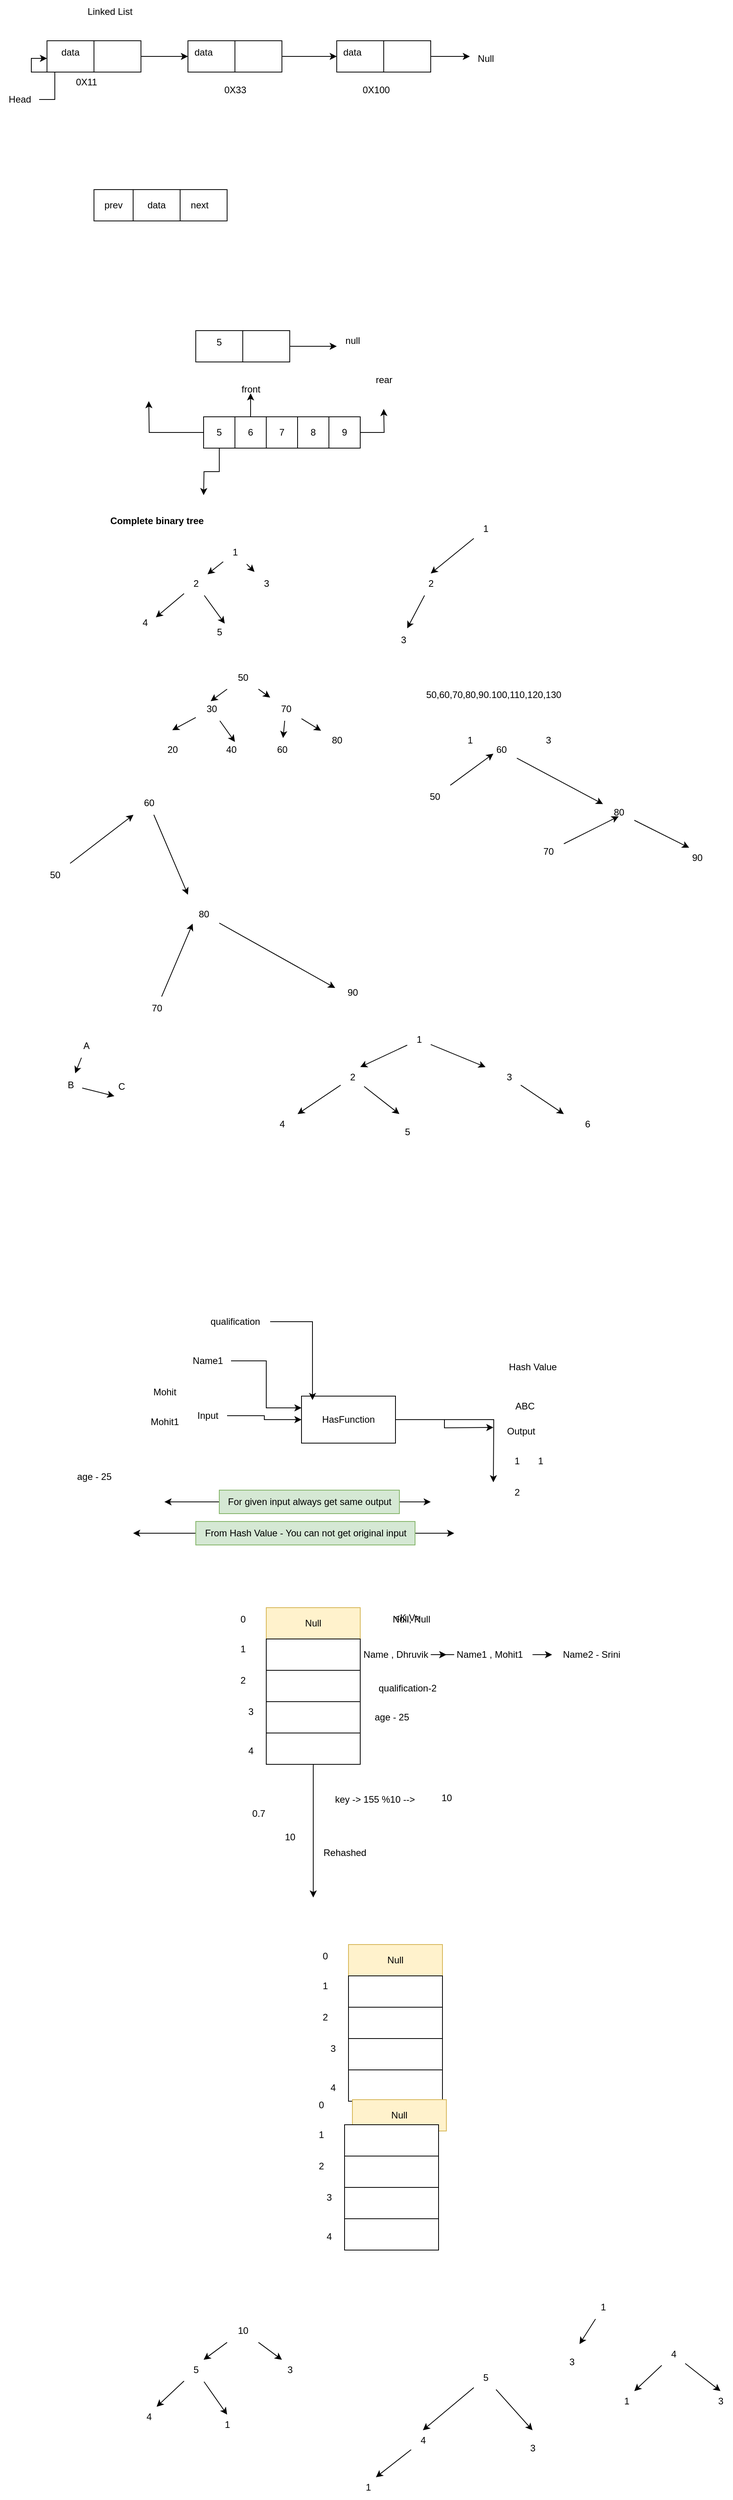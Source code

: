 <mxfile version="27.1.6" pages="2">
  <diagram name="Algo" id="V0WDtm5OCkZCwaTn6wmb">
    <mxGraphModel dx="1106" dy="605" grid="1" gridSize="10" guides="1" tooltips="1" connect="1" arrows="1" fold="1" page="1" pageScale="1" pageWidth="850" pageHeight="1100" math="0" shadow="0">
      <root>
        <mxCell id="0" />
        <mxCell id="1" parent="0" />
        <mxCell id="SwKolqAlQwYtQp0SGR7i-1" value="Linked List" style="text;html=1;align=center;verticalAlign=middle;resizable=0;points=[];autosize=1;strokeColor=none;fillColor=none;" parent="1" vertex="1">
          <mxGeometry x="120" y="28" width="80" height="30" as="geometry" />
        </mxCell>
        <mxCell id="SwKolqAlQwYtQp0SGR7i-5" style="edgeStyle=orthogonalEdgeStyle;rounded=0;orthogonalLoop=1;jettySize=auto;html=1;" parent="1" source="SwKolqAlQwYtQp0SGR7i-2" edge="1">
          <mxGeometry relative="1" as="geometry">
            <mxPoint x="260" y="100" as="targetPoint" />
          </mxGeometry>
        </mxCell>
        <mxCell id="SwKolqAlQwYtQp0SGR7i-2" value="" style="whiteSpace=wrap;html=1;" parent="1" vertex="1">
          <mxGeometry x="80" y="80" width="120" height="40" as="geometry" />
        </mxCell>
        <mxCell id="SwKolqAlQwYtQp0SGR7i-3" value="" style="whiteSpace=wrap;html=1;" parent="1" vertex="1">
          <mxGeometry x="80" y="80" width="60" height="40" as="geometry" />
        </mxCell>
        <mxCell id="SwKolqAlQwYtQp0SGR7i-4" value="data" style="text;html=1;align=center;verticalAlign=middle;whiteSpace=wrap;rounded=0;" parent="1" vertex="1">
          <mxGeometry x="80" y="80" width="60" height="30" as="geometry" />
        </mxCell>
        <mxCell id="SwKolqAlQwYtQp0SGR7i-12" style="edgeStyle=orthogonalEdgeStyle;rounded=0;orthogonalLoop=1;jettySize=auto;html=1;" parent="1" source="SwKolqAlQwYtQp0SGR7i-6" edge="1">
          <mxGeometry relative="1" as="geometry">
            <mxPoint x="450" y="100" as="targetPoint" />
          </mxGeometry>
        </mxCell>
        <mxCell id="SwKolqAlQwYtQp0SGR7i-6" value="" style="whiteSpace=wrap;html=1;" parent="1" vertex="1">
          <mxGeometry x="260" y="80" width="120" height="40" as="geometry" />
        </mxCell>
        <mxCell id="SwKolqAlQwYtQp0SGR7i-7" value="" style="whiteSpace=wrap;html=1;" parent="1" vertex="1">
          <mxGeometry x="260" y="80" width="60" height="40" as="geometry" />
        </mxCell>
        <mxCell id="SwKolqAlQwYtQp0SGR7i-8" value="data" style="text;html=1;align=center;verticalAlign=middle;whiteSpace=wrap;rounded=0;" parent="1" vertex="1">
          <mxGeometry x="250" y="80" width="60" height="30" as="geometry" />
        </mxCell>
        <mxCell id="SwKolqAlQwYtQp0SGR7i-16" style="edgeStyle=orthogonalEdgeStyle;rounded=0;orthogonalLoop=1;jettySize=auto;html=1;" parent="1" source="SwKolqAlQwYtQp0SGR7i-9" edge="1">
          <mxGeometry relative="1" as="geometry">
            <mxPoint x="620" y="100" as="targetPoint" />
          </mxGeometry>
        </mxCell>
        <mxCell id="SwKolqAlQwYtQp0SGR7i-9" value="" style="whiteSpace=wrap;html=1;" parent="1" vertex="1">
          <mxGeometry x="450" y="80" width="120" height="40" as="geometry" />
        </mxCell>
        <mxCell id="SwKolqAlQwYtQp0SGR7i-10" value="" style="whiteSpace=wrap;html=1;" parent="1" vertex="1">
          <mxGeometry x="450" y="80" width="60" height="40" as="geometry" />
        </mxCell>
        <mxCell id="SwKolqAlQwYtQp0SGR7i-11" value="data" style="text;html=1;align=center;verticalAlign=middle;whiteSpace=wrap;rounded=0;" parent="1" vertex="1">
          <mxGeometry x="440" y="80" width="60" height="30" as="geometry" />
        </mxCell>
        <mxCell id="SwKolqAlQwYtQp0SGR7i-13" value="0X11" style="text;html=1;align=center;verticalAlign=middle;resizable=0;points=[];autosize=1;strokeColor=none;fillColor=none;" parent="1" vertex="1">
          <mxGeometry x="105" y="118" width="50" height="30" as="geometry" />
        </mxCell>
        <mxCell id="SwKolqAlQwYtQp0SGR7i-14" value="0X33" style="text;html=1;align=center;verticalAlign=middle;resizable=0;points=[];autosize=1;strokeColor=none;fillColor=none;" parent="1" vertex="1">
          <mxGeometry x="295" y="128" width="50" height="30" as="geometry" />
        </mxCell>
        <mxCell id="SwKolqAlQwYtQp0SGR7i-15" value="0X100" style="text;html=1;align=center;verticalAlign=middle;resizable=0;points=[];autosize=1;strokeColor=none;fillColor=none;" parent="1" vertex="1">
          <mxGeometry x="470" y="128" width="60" height="30" as="geometry" />
        </mxCell>
        <mxCell id="SwKolqAlQwYtQp0SGR7i-17" value="Null" style="text;html=1;align=center;verticalAlign=middle;resizable=0;points=[];autosize=1;strokeColor=none;fillColor=none;" parent="1" vertex="1">
          <mxGeometry x="620" y="88" width="40" height="30" as="geometry" />
        </mxCell>
        <mxCell id="SwKolqAlQwYtQp0SGR7i-19" style="edgeStyle=orthogonalEdgeStyle;rounded=0;orthogonalLoop=1;jettySize=auto;html=1;entryX=0;entryY=0.75;entryDx=0;entryDy=0;" parent="1" source="SwKolqAlQwYtQp0SGR7i-18" target="SwKolqAlQwYtQp0SGR7i-4" edge="1">
          <mxGeometry relative="1" as="geometry" />
        </mxCell>
        <mxCell id="SwKolqAlQwYtQp0SGR7i-18" value="Head" style="text;html=1;align=center;verticalAlign=middle;resizable=0;points=[];autosize=1;strokeColor=none;fillColor=none;" parent="1" vertex="1">
          <mxGeometry x="20" y="140" width="50" height="30" as="geometry" />
        </mxCell>
        <mxCell id="SwKolqAlQwYtQp0SGR7i-20" value="&amp;nbsp; &amp;nbsp; &amp;nbsp; &amp;nbsp; &amp;nbsp; &amp;nbsp; &amp;nbsp; &amp;nbsp;next" style="whiteSpace=wrap;html=1;" parent="1" vertex="1">
          <mxGeometry x="190" y="270" width="120" height="40" as="geometry" />
        </mxCell>
        <mxCell id="SwKolqAlQwYtQp0SGR7i-21" value="" style="whiteSpace=wrap;html=1;" parent="1" vertex="1">
          <mxGeometry x="190" y="270" width="60" height="40" as="geometry" />
        </mxCell>
        <mxCell id="SwKolqAlQwYtQp0SGR7i-22" value="data" style="text;html=1;align=center;verticalAlign=middle;whiteSpace=wrap;rounded=0;" parent="1" vertex="1">
          <mxGeometry x="200" y="275" width="40" height="30" as="geometry" />
        </mxCell>
        <mxCell id="SwKolqAlQwYtQp0SGR7i-23" value="prev" style="whiteSpace=wrap;html=1;" parent="1" vertex="1">
          <mxGeometry x="140" y="270" width="50" height="40" as="geometry" />
        </mxCell>
        <mxCell id="SwKolqAlQwYtQp0SGR7i-24" style="edgeStyle=orthogonalEdgeStyle;rounded=0;orthogonalLoop=1;jettySize=auto;html=1;" parent="1" source="SwKolqAlQwYtQp0SGR7i-25" edge="1">
          <mxGeometry relative="1" as="geometry">
            <mxPoint x="450" y="470" as="targetPoint" />
          </mxGeometry>
        </mxCell>
        <mxCell id="SwKolqAlQwYtQp0SGR7i-25" value="" style="whiteSpace=wrap;html=1;" parent="1" vertex="1">
          <mxGeometry x="270" y="450" width="120" height="40" as="geometry" />
        </mxCell>
        <mxCell id="SwKolqAlQwYtQp0SGR7i-26" value="" style="whiteSpace=wrap;html=1;" parent="1" vertex="1">
          <mxGeometry x="270" y="450" width="60" height="40" as="geometry" />
        </mxCell>
        <mxCell id="SwKolqAlQwYtQp0SGR7i-27" value="5" style="text;html=1;align=center;verticalAlign=middle;whiteSpace=wrap;rounded=0;" parent="1" vertex="1">
          <mxGeometry x="270" y="450" width="60" height="30" as="geometry" />
        </mxCell>
        <mxCell id="SwKolqAlQwYtQp0SGR7i-29" value="null" style="text;html=1;align=center;verticalAlign=middle;resizable=0;points=[];autosize=1;strokeColor=none;fillColor=none;" parent="1" vertex="1">
          <mxGeometry x="450" y="448" width="40" height="30" as="geometry" />
        </mxCell>
        <mxCell id="SwKolqAlQwYtQp0SGR7i-38" style="edgeStyle=orthogonalEdgeStyle;rounded=0;orthogonalLoop=1;jettySize=auto;html=1;" parent="1" source="SwKolqAlQwYtQp0SGR7i-30" edge="1">
          <mxGeometry relative="1" as="geometry">
            <mxPoint x="210" y="540" as="targetPoint" />
          </mxGeometry>
        </mxCell>
        <mxCell id="SwKolqAlQwYtQp0SGR7i-41" style="edgeStyle=orthogonalEdgeStyle;rounded=0;orthogonalLoop=1;jettySize=auto;html=1;" parent="1" source="SwKolqAlQwYtQp0SGR7i-30" edge="1">
          <mxGeometry relative="1" as="geometry">
            <mxPoint x="280" y="660" as="targetPoint" />
          </mxGeometry>
        </mxCell>
        <mxCell id="SwKolqAlQwYtQp0SGR7i-30" value="5" style="whiteSpace=wrap;html=1;" parent="1" vertex="1">
          <mxGeometry x="280" y="560" width="40" height="40" as="geometry" />
        </mxCell>
        <mxCell id="SwKolqAlQwYtQp0SGR7i-40" style="edgeStyle=orthogonalEdgeStyle;rounded=0;orthogonalLoop=1;jettySize=auto;html=1;" parent="1" source="SwKolqAlQwYtQp0SGR7i-31" edge="1">
          <mxGeometry relative="1" as="geometry">
            <mxPoint x="340" y="530" as="targetPoint" />
          </mxGeometry>
        </mxCell>
        <mxCell id="SwKolqAlQwYtQp0SGR7i-31" value="6" style="whiteSpace=wrap;html=1;" parent="1" vertex="1">
          <mxGeometry x="320" y="560" width="40" height="40" as="geometry" />
        </mxCell>
        <mxCell id="SwKolqAlQwYtQp0SGR7i-32" value="7" style="whiteSpace=wrap;html=1;" parent="1" vertex="1">
          <mxGeometry x="360" y="560" width="40" height="40" as="geometry" />
        </mxCell>
        <mxCell id="SwKolqAlQwYtQp0SGR7i-33" value="8" style="whiteSpace=wrap;html=1;" parent="1" vertex="1">
          <mxGeometry x="400" y="560" width="40" height="40" as="geometry" />
        </mxCell>
        <mxCell id="SwKolqAlQwYtQp0SGR7i-36" style="edgeStyle=orthogonalEdgeStyle;rounded=0;orthogonalLoop=1;jettySize=auto;html=1;" parent="1" source="SwKolqAlQwYtQp0SGR7i-34" edge="1">
          <mxGeometry relative="1" as="geometry">
            <mxPoint x="510" y="550" as="targetPoint" />
          </mxGeometry>
        </mxCell>
        <mxCell id="SwKolqAlQwYtQp0SGR7i-34" value="9" style="whiteSpace=wrap;html=1;" parent="1" vertex="1">
          <mxGeometry x="440" y="560" width="40" height="40" as="geometry" />
        </mxCell>
        <mxCell id="SwKolqAlQwYtQp0SGR7i-37" value="rear" style="text;html=1;align=center;verticalAlign=middle;resizable=0;points=[];autosize=1;strokeColor=none;fillColor=none;" parent="1" vertex="1">
          <mxGeometry x="490" y="498" width="40" height="30" as="geometry" />
        </mxCell>
        <mxCell id="SwKolqAlQwYtQp0SGR7i-39" value="front" style="text;html=1;align=center;verticalAlign=middle;resizable=0;points=[];autosize=1;strokeColor=none;fillColor=none;" parent="1" vertex="1">
          <mxGeometry x="315" y="510" width="50" height="30" as="geometry" />
        </mxCell>
        <mxCell id="CwgE0OJDXyVaKxsBkRuX-6" style="rounded=0;orthogonalLoop=1;jettySize=auto;html=1;" parent="1" source="CwgE0OJDXyVaKxsBkRuX-1" target="CwgE0OJDXyVaKxsBkRuX-2" edge="1">
          <mxGeometry relative="1" as="geometry" />
        </mxCell>
        <mxCell id="CwgE0OJDXyVaKxsBkRuX-7" style="rounded=0;orthogonalLoop=1;jettySize=auto;html=1;" parent="1" source="CwgE0OJDXyVaKxsBkRuX-1" target="CwgE0OJDXyVaKxsBkRuX-3" edge="1">
          <mxGeometry relative="1" as="geometry" />
        </mxCell>
        <mxCell id="CwgE0OJDXyVaKxsBkRuX-1" value="1" style="text;html=1;align=center;verticalAlign=middle;resizable=0;points=[];autosize=1;strokeColor=none;fillColor=none;" parent="1" vertex="1">
          <mxGeometry x="305" y="718" width="30" height="30" as="geometry" />
        </mxCell>
        <mxCell id="CwgE0OJDXyVaKxsBkRuX-2" value="2" style="text;html=1;align=center;verticalAlign=middle;resizable=0;points=[];autosize=1;strokeColor=none;fillColor=none;" parent="1" vertex="1">
          <mxGeometry x="255" y="758" width="30" height="30" as="geometry" />
        </mxCell>
        <mxCell id="CwgE0OJDXyVaKxsBkRuX-3" value="3" style="text;html=1;align=center;verticalAlign=middle;resizable=0;points=[];autosize=1;strokeColor=none;fillColor=none;" parent="1" vertex="1">
          <mxGeometry x="345" y="758" width="30" height="30" as="geometry" />
        </mxCell>
        <mxCell id="CwgE0OJDXyVaKxsBkRuX-4" value="4" style="text;html=1;align=center;verticalAlign=middle;resizable=0;points=[];autosize=1;strokeColor=none;fillColor=none;" parent="1" vertex="1">
          <mxGeometry x="190" y="808" width="30" height="30" as="geometry" />
        </mxCell>
        <mxCell id="CwgE0OJDXyVaKxsBkRuX-5" value="5" style="text;html=1;align=center;verticalAlign=middle;resizable=0;points=[];autosize=1;strokeColor=none;fillColor=none;" parent="1" vertex="1">
          <mxGeometry x="285" y="820" width="30" height="30" as="geometry" />
        </mxCell>
        <mxCell id="CwgE0OJDXyVaKxsBkRuX-8" style="rounded=0;orthogonalLoop=1;jettySize=auto;html=1;entryX=0.967;entryY=0.267;entryDx=0;entryDy=0;entryPerimeter=0;" parent="1" source="CwgE0OJDXyVaKxsBkRuX-2" target="CwgE0OJDXyVaKxsBkRuX-4" edge="1">
          <mxGeometry relative="1" as="geometry" />
        </mxCell>
        <mxCell id="CwgE0OJDXyVaKxsBkRuX-9" style="rounded=0;orthogonalLoop=1;jettySize=auto;html=1;entryX=0.733;entryY=0.133;entryDx=0;entryDy=0;entryPerimeter=0;" parent="1" source="CwgE0OJDXyVaKxsBkRuX-2" target="CwgE0OJDXyVaKxsBkRuX-5" edge="1">
          <mxGeometry relative="1" as="geometry" />
        </mxCell>
        <mxCell id="CwgE0OJDXyVaKxsBkRuX-10" value="Complete binary tree" style="text;html=1;align=center;verticalAlign=middle;resizable=0;points=[];autosize=1;strokeColor=none;fillColor=none;fontStyle=1" parent="1" vertex="1">
          <mxGeometry x="155" y="678" width="130" height="30" as="geometry" />
        </mxCell>
        <mxCell id="CwgE0OJDXyVaKxsBkRuX-12" style="rounded=0;orthogonalLoop=1;jettySize=auto;html=1;" parent="1" source="CwgE0OJDXyVaKxsBkRuX-11" edge="1">
          <mxGeometry relative="1" as="geometry">
            <mxPoint x="570" y="760" as="targetPoint" />
          </mxGeometry>
        </mxCell>
        <mxCell id="CwgE0OJDXyVaKxsBkRuX-11" value="1" style="text;html=1;align=center;verticalAlign=middle;resizable=0;points=[];autosize=1;strokeColor=none;fillColor=none;" parent="1" vertex="1">
          <mxGeometry x="625" y="688" width="30" height="30" as="geometry" />
        </mxCell>
        <mxCell id="CwgE0OJDXyVaKxsBkRuX-14" style="rounded=0;orthogonalLoop=1;jettySize=auto;html=1;" parent="1" source="CwgE0OJDXyVaKxsBkRuX-13" edge="1">
          <mxGeometry relative="1" as="geometry">
            <mxPoint x="540" y="830" as="targetPoint" />
          </mxGeometry>
        </mxCell>
        <mxCell id="CwgE0OJDXyVaKxsBkRuX-13" value="2" style="text;html=1;align=center;verticalAlign=middle;resizable=0;points=[];autosize=1;strokeColor=none;fillColor=none;" parent="1" vertex="1">
          <mxGeometry x="555" y="758" width="30" height="30" as="geometry" />
        </mxCell>
        <mxCell id="CwgE0OJDXyVaKxsBkRuX-15" value="3" style="text;html=1;align=center;verticalAlign=middle;resizable=0;points=[];autosize=1;strokeColor=none;fillColor=none;" parent="1" vertex="1">
          <mxGeometry x="520" y="830" width="30" height="30" as="geometry" />
        </mxCell>
        <mxCell id="CwgE0OJDXyVaKxsBkRuX-25" style="edgeStyle=none;rounded=0;orthogonalLoop=1;jettySize=auto;html=1;" parent="1" source="CwgE0OJDXyVaKxsBkRuX-16" target="CwgE0OJDXyVaKxsBkRuX-18" edge="1">
          <mxGeometry relative="1" as="geometry" />
        </mxCell>
        <mxCell id="CwgE0OJDXyVaKxsBkRuX-16" value="50" style="text;html=1;align=center;verticalAlign=middle;resizable=0;points=[];autosize=1;strokeColor=none;fillColor=none;" parent="1" vertex="1">
          <mxGeometry x="310" y="878" width="40" height="30" as="geometry" />
        </mxCell>
        <mxCell id="CwgE0OJDXyVaKxsBkRuX-23" style="edgeStyle=none;rounded=0;orthogonalLoop=1;jettySize=auto;html=1;" parent="1" source="CwgE0OJDXyVaKxsBkRuX-17" edge="1">
          <mxGeometry relative="1" as="geometry">
            <mxPoint x="240" y="960" as="targetPoint" />
          </mxGeometry>
        </mxCell>
        <mxCell id="CwgE0OJDXyVaKxsBkRuX-17" value="30" style="text;html=1;align=center;verticalAlign=middle;resizable=0;points=[];autosize=1;strokeColor=none;fillColor=none;" parent="1" vertex="1">
          <mxGeometry x="270" y="918" width="40" height="30" as="geometry" />
        </mxCell>
        <mxCell id="CwgE0OJDXyVaKxsBkRuX-28" style="edgeStyle=none;rounded=0;orthogonalLoop=1;jettySize=auto;html=1;" parent="1" source="CwgE0OJDXyVaKxsBkRuX-18" target="CwgE0OJDXyVaKxsBkRuX-26" edge="1">
          <mxGeometry relative="1" as="geometry" />
        </mxCell>
        <mxCell id="CwgE0OJDXyVaKxsBkRuX-29" style="edgeStyle=none;rounded=0;orthogonalLoop=1;jettySize=auto;html=1;" parent="1" source="CwgE0OJDXyVaKxsBkRuX-18" target="CwgE0OJDXyVaKxsBkRuX-27" edge="1">
          <mxGeometry relative="1" as="geometry" />
        </mxCell>
        <mxCell id="CwgE0OJDXyVaKxsBkRuX-18" value="70" style="text;html=1;align=center;verticalAlign=middle;resizable=0;points=[];autosize=1;strokeColor=none;fillColor=none;" parent="1" vertex="1">
          <mxGeometry x="365" y="918" width="40" height="30" as="geometry" />
        </mxCell>
        <mxCell id="CwgE0OJDXyVaKxsBkRuX-19" value="20" style="text;html=1;align=center;verticalAlign=middle;resizable=0;points=[];autosize=1;strokeColor=none;fillColor=none;" parent="1" vertex="1">
          <mxGeometry x="220" y="970" width="40" height="30" as="geometry" />
        </mxCell>
        <mxCell id="CwgE0OJDXyVaKxsBkRuX-20" value="40" style="text;html=1;align=center;verticalAlign=middle;resizable=0;points=[];autosize=1;strokeColor=none;fillColor=none;" parent="1" vertex="1">
          <mxGeometry x="295" y="970" width="40" height="30" as="geometry" />
        </mxCell>
        <mxCell id="CwgE0OJDXyVaKxsBkRuX-22" style="edgeStyle=none;rounded=0;orthogonalLoop=1;jettySize=auto;html=1;entryX=0.475;entryY=0.167;entryDx=0;entryDy=0;entryPerimeter=0;" parent="1" source="CwgE0OJDXyVaKxsBkRuX-16" target="CwgE0OJDXyVaKxsBkRuX-17" edge="1">
          <mxGeometry relative="1" as="geometry" />
        </mxCell>
        <mxCell id="CwgE0OJDXyVaKxsBkRuX-24" style="edgeStyle=none;rounded=0;orthogonalLoop=1;jettySize=auto;html=1;entryX=0.625;entryY=0.167;entryDx=0;entryDy=0;entryPerimeter=0;" parent="1" source="CwgE0OJDXyVaKxsBkRuX-17" target="CwgE0OJDXyVaKxsBkRuX-20" edge="1">
          <mxGeometry relative="1" as="geometry" />
        </mxCell>
        <mxCell id="CwgE0OJDXyVaKxsBkRuX-26" value="60" style="text;html=1;align=center;verticalAlign=middle;resizable=0;points=[];autosize=1;strokeColor=none;fillColor=none;" parent="1" vertex="1">
          <mxGeometry x="360" y="970" width="40" height="30" as="geometry" />
        </mxCell>
        <mxCell id="CwgE0OJDXyVaKxsBkRuX-27" value="80" style="text;html=1;align=center;verticalAlign=middle;resizable=0;points=[];autosize=1;strokeColor=none;fillColor=none;" parent="1" vertex="1">
          <mxGeometry x="430" y="958" width="40" height="30" as="geometry" />
        </mxCell>
        <mxCell id="CwgE0OJDXyVaKxsBkRuX-30" value="50,60,70,80,90.100,110,120,130" style="text;html=1;align=center;verticalAlign=middle;resizable=0;points=[];autosize=1;strokeColor=none;fillColor=none;" parent="1" vertex="1">
          <mxGeometry x="550" y="900" width="200" height="30" as="geometry" />
        </mxCell>
        <mxCell id="CwgE0OJDXyVaKxsBkRuX-32" style="edgeStyle=none;rounded=0;orthogonalLoop=1;jettySize=auto;html=1;" parent="1" source="CwgE0OJDXyVaKxsBkRuX-31" edge="1">
          <mxGeometry relative="1" as="geometry">
            <mxPoint x="650" y="990" as="targetPoint" />
          </mxGeometry>
        </mxCell>
        <mxCell id="CwgE0OJDXyVaKxsBkRuX-31" value="50" style="text;html=1;align=center;verticalAlign=middle;resizable=0;points=[];autosize=1;strokeColor=none;fillColor=none;" parent="1" vertex="1">
          <mxGeometry x="555" y="1030" width="40" height="30" as="geometry" />
        </mxCell>
        <mxCell id="CwgE0OJDXyVaKxsBkRuX-38" value="" style="edgeStyle=none;rounded=0;orthogonalLoop=1;jettySize=auto;html=1;" parent="1" source="CwgE0OJDXyVaKxsBkRuX-33" target="CwgE0OJDXyVaKxsBkRuX-40" edge="1">
          <mxGeometry relative="1" as="geometry" />
        </mxCell>
        <mxCell id="CwgE0OJDXyVaKxsBkRuX-33" value="60" style="text;html=1;align=center;verticalAlign=middle;resizable=0;points=[];autosize=1;strokeColor=none;fillColor=none;" parent="1" vertex="1">
          <mxGeometry x="640" y="970" width="40" height="30" as="geometry" />
        </mxCell>
        <mxCell id="CwgE0OJDXyVaKxsBkRuX-39" style="edgeStyle=none;rounded=0;orthogonalLoop=1;jettySize=auto;html=1;" parent="1" source="CwgE0OJDXyVaKxsBkRuX-37" edge="1">
          <mxGeometry relative="1" as="geometry">
            <mxPoint x="810" y="1070" as="targetPoint" />
          </mxGeometry>
        </mxCell>
        <mxCell id="CwgE0OJDXyVaKxsBkRuX-37" value="70" style="text;html=1;align=center;verticalAlign=middle;resizable=0;points=[];autosize=1;strokeColor=none;fillColor=none;" parent="1" vertex="1">
          <mxGeometry x="700" y="1100" width="40" height="30" as="geometry" />
        </mxCell>
        <mxCell id="CwgE0OJDXyVaKxsBkRuX-41" style="edgeStyle=none;rounded=0;orthogonalLoop=1;jettySize=auto;html=1;" parent="1" source="CwgE0OJDXyVaKxsBkRuX-40" edge="1">
          <mxGeometry relative="1" as="geometry">
            <mxPoint x="900" y="1110" as="targetPoint" />
          </mxGeometry>
        </mxCell>
        <mxCell id="CwgE0OJDXyVaKxsBkRuX-40" value="80" style="text;html=1;align=center;verticalAlign=middle;resizable=0;points=[];autosize=1;strokeColor=none;fillColor=none;" parent="1" vertex="1">
          <mxGeometry x="790" y="1050" width="40" height="30" as="geometry" />
        </mxCell>
        <mxCell id="CwgE0OJDXyVaKxsBkRuX-43" value="90" style="text;html=1;align=center;verticalAlign=middle;resizable=0;points=[];autosize=1;strokeColor=none;fillColor=none;" parent="1" vertex="1">
          <mxGeometry x="890" y="1108" width="40" height="30" as="geometry" />
        </mxCell>
        <mxCell id="CwgE0OJDXyVaKxsBkRuX-44" value="1" style="text;html=1;align=center;verticalAlign=middle;resizable=0;points=[];autosize=1;strokeColor=none;fillColor=none;" parent="1" vertex="1">
          <mxGeometry x="605" y="958" width="30" height="30" as="geometry" />
        </mxCell>
        <mxCell id="CwgE0OJDXyVaKxsBkRuX-45" value="3" style="text;html=1;align=center;verticalAlign=middle;resizable=0;points=[];autosize=1;strokeColor=none;fillColor=none;" parent="1" vertex="1">
          <mxGeometry x="705" y="958" width="30" height="30" as="geometry" />
        </mxCell>
        <mxCell id="CwgE0OJDXyVaKxsBkRuX-47" style="edgeStyle=none;rounded=0;orthogonalLoop=1;jettySize=auto;html=1;" parent="1" source="CwgE0OJDXyVaKxsBkRuX-46" target="CwgE0OJDXyVaKxsBkRuX-48" edge="1">
          <mxGeometry relative="1" as="geometry">
            <mxPoint x="180" y="1100" as="targetPoint" />
          </mxGeometry>
        </mxCell>
        <mxCell id="CwgE0OJDXyVaKxsBkRuX-46" value="50" style="text;html=1;align=center;verticalAlign=middle;resizable=0;points=[];autosize=1;strokeColor=none;fillColor=none;" parent="1" vertex="1">
          <mxGeometry x="70" y="1130" width="40" height="30" as="geometry" />
        </mxCell>
        <mxCell id="CwgE0OJDXyVaKxsBkRuX-49" style="edgeStyle=none;rounded=0;orthogonalLoop=1;jettySize=auto;html=1;" parent="1" source="CwgE0OJDXyVaKxsBkRuX-48" edge="1">
          <mxGeometry relative="1" as="geometry">
            <mxPoint x="260" y="1170" as="targetPoint" />
          </mxGeometry>
        </mxCell>
        <mxCell id="CwgE0OJDXyVaKxsBkRuX-48" value="60" style="text;html=1;align=center;verticalAlign=middle;resizable=0;points=[];autosize=1;strokeColor=none;fillColor=none;" parent="1" vertex="1">
          <mxGeometry x="190" y="1038" width="40" height="30" as="geometry" />
        </mxCell>
        <mxCell id="CwgE0OJDXyVaKxsBkRuX-51" style="edgeStyle=none;rounded=0;orthogonalLoop=1;jettySize=auto;html=1;entryX=0.15;entryY=0.9;entryDx=0;entryDy=0;entryPerimeter=0;" parent="1" source="CwgE0OJDXyVaKxsBkRuX-50" target="CwgE0OJDXyVaKxsBkRuX-52" edge="1">
          <mxGeometry relative="1" as="geometry">
            <mxPoint x="350" y="1240" as="targetPoint" />
          </mxGeometry>
        </mxCell>
        <mxCell id="CwgE0OJDXyVaKxsBkRuX-50" value="70" style="text;html=1;align=center;verticalAlign=middle;resizable=0;points=[];autosize=1;strokeColor=none;fillColor=none;" parent="1" vertex="1">
          <mxGeometry x="200" y="1300" width="40" height="30" as="geometry" />
        </mxCell>
        <mxCell id="CwgE0OJDXyVaKxsBkRuX-53" style="edgeStyle=none;rounded=0;orthogonalLoop=1;jettySize=auto;html=1;entryX=-0.05;entryY=0.3;entryDx=0;entryDy=0;entryPerimeter=0;" parent="1" source="CwgE0OJDXyVaKxsBkRuX-52" target="CwgE0OJDXyVaKxsBkRuX-54" edge="1">
          <mxGeometry relative="1" as="geometry">
            <mxPoint x="480" y="1330" as="targetPoint" />
          </mxGeometry>
        </mxCell>
        <mxCell id="CwgE0OJDXyVaKxsBkRuX-52" value="80" style="text;html=1;align=center;verticalAlign=middle;resizable=0;points=[];autosize=1;strokeColor=none;fillColor=none;" parent="1" vertex="1">
          <mxGeometry x="260" y="1180" width="40" height="30" as="geometry" />
        </mxCell>
        <mxCell id="CwgE0OJDXyVaKxsBkRuX-54" value="90" style="text;html=1;align=center;verticalAlign=middle;resizable=0;points=[];autosize=1;strokeColor=none;fillColor=none;" parent="1" vertex="1">
          <mxGeometry x="450" y="1280" width="40" height="30" as="geometry" />
        </mxCell>
        <mxCell id="CwgE0OJDXyVaKxsBkRuX-56" style="edgeStyle=none;rounded=0;orthogonalLoop=1;jettySize=auto;html=1;" parent="1" source="CwgE0OJDXyVaKxsBkRuX-55" edge="1">
          <mxGeometry relative="1" as="geometry">
            <mxPoint x="480" y="1390" as="targetPoint" />
          </mxGeometry>
        </mxCell>
        <mxCell id="CwgE0OJDXyVaKxsBkRuX-58" style="edgeStyle=none;rounded=0;orthogonalLoop=1;jettySize=auto;html=1;" parent="1" source="CwgE0OJDXyVaKxsBkRuX-55" edge="1">
          <mxGeometry relative="1" as="geometry">
            <mxPoint x="640" y="1390" as="targetPoint" />
          </mxGeometry>
        </mxCell>
        <mxCell id="CwgE0OJDXyVaKxsBkRuX-55" value="1" style="text;html=1;align=center;verticalAlign=middle;resizable=0;points=[];autosize=1;strokeColor=none;fillColor=none;" parent="1" vertex="1">
          <mxGeometry x="540" y="1340" width="30" height="30" as="geometry" />
        </mxCell>
        <mxCell id="CwgE0OJDXyVaKxsBkRuX-60" style="edgeStyle=none;rounded=0;orthogonalLoop=1;jettySize=auto;html=1;" parent="1" source="CwgE0OJDXyVaKxsBkRuX-57" edge="1">
          <mxGeometry relative="1" as="geometry">
            <mxPoint x="400" y="1450" as="targetPoint" />
          </mxGeometry>
        </mxCell>
        <mxCell id="CwgE0OJDXyVaKxsBkRuX-62" style="edgeStyle=none;rounded=0;orthogonalLoop=1;jettySize=auto;html=1;" parent="1" source="CwgE0OJDXyVaKxsBkRuX-57" edge="1">
          <mxGeometry relative="1" as="geometry">
            <mxPoint x="530" y="1450" as="targetPoint" />
          </mxGeometry>
        </mxCell>
        <mxCell id="CwgE0OJDXyVaKxsBkRuX-57" value="2" style="text;html=1;align=center;verticalAlign=middle;resizable=0;points=[];autosize=1;strokeColor=none;fillColor=none;" parent="1" vertex="1">
          <mxGeometry x="455" y="1388" width="30" height="30" as="geometry" />
        </mxCell>
        <mxCell id="CwgE0OJDXyVaKxsBkRuX-64" style="edgeStyle=none;rounded=0;orthogonalLoop=1;jettySize=auto;html=1;" parent="1" source="CwgE0OJDXyVaKxsBkRuX-59" edge="1">
          <mxGeometry relative="1" as="geometry">
            <mxPoint x="740" y="1450" as="targetPoint" />
          </mxGeometry>
        </mxCell>
        <mxCell id="CwgE0OJDXyVaKxsBkRuX-59" value="3" style="text;html=1;align=center;verticalAlign=middle;resizable=0;points=[];autosize=1;strokeColor=none;fillColor=none;" parent="1" vertex="1">
          <mxGeometry x="655" y="1388" width="30" height="30" as="geometry" />
        </mxCell>
        <mxCell id="CwgE0OJDXyVaKxsBkRuX-61" value="4" style="text;html=1;align=center;verticalAlign=middle;resizable=0;points=[];autosize=1;strokeColor=none;fillColor=none;" parent="1" vertex="1">
          <mxGeometry x="365" y="1448" width="30" height="30" as="geometry" />
        </mxCell>
        <mxCell id="CwgE0OJDXyVaKxsBkRuX-63" value="5" style="text;html=1;align=center;verticalAlign=middle;resizable=0;points=[];autosize=1;strokeColor=none;fillColor=none;" parent="1" vertex="1">
          <mxGeometry x="525" y="1458" width="30" height="30" as="geometry" />
        </mxCell>
        <mxCell id="CwgE0OJDXyVaKxsBkRuX-65" value="6" style="text;html=1;align=center;verticalAlign=middle;resizable=0;points=[];autosize=1;strokeColor=none;fillColor=none;" parent="1" vertex="1">
          <mxGeometry x="755" y="1448" width="30" height="30" as="geometry" />
        </mxCell>
        <mxCell id="CwgE0OJDXyVaKxsBkRuX-69" style="edgeStyle=none;rounded=0;orthogonalLoop=1;jettySize=auto;html=1;" parent="1" source="CwgE0OJDXyVaKxsBkRuX-66" target="CwgE0OJDXyVaKxsBkRuX-67" edge="1">
          <mxGeometry relative="1" as="geometry" />
        </mxCell>
        <mxCell id="CwgE0OJDXyVaKxsBkRuX-66" value="A" style="text;html=1;align=center;verticalAlign=middle;resizable=0;points=[];autosize=1;strokeColor=none;fillColor=none;" parent="1" vertex="1">
          <mxGeometry x="115" y="1348" width="30" height="30" as="geometry" />
        </mxCell>
        <mxCell id="CwgE0OJDXyVaKxsBkRuX-67" value="B" style="text;html=1;align=center;verticalAlign=middle;resizable=0;points=[];autosize=1;strokeColor=none;fillColor=none;" parent="1" vertex="1">
          <mxGeometry x="95" y="1398" width="30" height="30" as="geometry" />
        </mxCell>
        <mxCell id="CwgE0OJDXyVaKxsBkRuX-68" value="C" style="text;html=1;align=center;verticalAlign=middle;resizable=0;points=[];autosize=1;strokeColor=none;fillColor=none;" parent="1" vertex="1">
          <mxGeometry x="160" y="1400" width="30" height="30" as="geometry" />
        </mxCell>
        <mxCell id="CwgE0OJDXyVaKxsBkRuX-70" style="edgeStyle=none;rounded=0;orthogonalLoop=1;jettySize=auto;html=1;entryX=0.2;entryY=0.9;entryDx=0;entryDy=0;entryPerimeter=0;" parent="1" source="CwgE0OJDXyVaKxsBkRuX-67" target="CwgE0OJDXyVaKxsBkRuX-68" edge="1">
          <mxGeometry relative="1" as="geometry" />
        </mxCell>
        <mxCell id="QzvvF3R52LffJEx-eBrv-4" style="edgeStyle=orthogonalEdgeStyle;rounded=0;orthogonalLoop=1;jettySize=auto;html=1;" parent="1" source="QzvvF3R52LffJEx-eBrv-1" edge="1">
          <mxGeometry relative="1" as="geometry">
            <mxPoint x="650" y="1850" as="targetPoint" />
          </mxGeometry>
        </mxCell>
        <mxCell id="QzvvF3R52LffJEx-eBrv-30" style="edgeStyle=orthogonalEdgeStyle;rounded=0;orthogonalLoop=1;jettySize=auto;html=1;" parent="1" source="QzvvF3R52LffJEx-eBrv-1" edge="1">
          <mxGeometry relative="1" as="geometry">
            <mxPoint x="650" y="1920" as="targetPoint" />
          </mxGeometry>
        </mxCell>
        <mxCell id="QzvvF3R52LffJEx-eBrv-1" value="HasFunction" style="whiteSpace=wrap;html=1;" parent="1" vertex="1">
          <mxGeometry x="405" y="1810" width="120" height="60" as="geometry" />
        </mxCell>
        <mxCell id="QzvvF3R52LffJEx-eBrv-3" style="edgeStyle=orthogonalEdgeStyle;rounded=0;orthogonalLoop=1;jettySize=auto;html=1;" parent="1" source="QzvvF3R52LffJEx-eBrv-2" target="QzvvF3R52LffJEx-eBrv-1" edge="1">
          <mxGeometry relative="1" as="geometry" />
        </mxCell>
        <mxCell id="QzvvF3R52LffJEx-eBrv-2" value="Input" style="text;html=1;align=center;verticalAlign=middle;resizable=0;points=[];autosize=1;strokeColor=none;fillColor=none;" parent="1" vertex="1">
          <mxGeometry x="260" y="1820" width="50" height="30" as="geometry" />
        </mxCell>
        <mxCell id="QzvvF3R52LffJEx-eBrv-5" value="Output" style="text;html=1;align=center;verticalAlign=middle;resizable=0;points=[];autosize=1;strokeColor=none;fillColor=none;" parent="1" vertex="1">
          <mxGeometry x="655" y="1840" width="60" height="30" as="geometry" />
        </mxCell>
        <mxCell id="QzvvF3R52LffJEx-eBrv-6" value="Mohit" style="text;html=1;align=center;verticalAlign=middle;resizable=0;points=[];autosize=1;strokeColor=none;fillColor=none;" parent="1" vertex="1">
          <mxGeometry x="205" y="1790" width="50" height="30" as="geometry" />
        </mxCell>
        <mxCell id="QzvvF3R52LffJEx-eBrv-7" value="ABC" style="text;html=1;align=center;verticalAlign=middle;resizable=0;points=[];autosize=1;strokeColor=none;fillColor=none;" parent="1" vertex="1">
          <mxGeometry x="665" y="1808" width="50" height="30" as="geometry" />
        </mxCell>
        <mxCell id="QzvvF3R52LffJEx-eBrv-34" style="edgeStyle=orthogonalEdgeStyle;rounded=0;orthogonalLoop=1;jettySize=auto;html=1;" parent="1" source="QzvvF3R52LffJEx-eBrv-8" edge="1">
          <mxGeometry relative="1" as="geometry">
            <mxPoint x="570" y="1945" as="targetPoint" />
          </mxGeometry>
        </mxCell>
        <mxCell id="QzvvF3R52LffJEx-eBrv-35" style="edgeStyle=orthogonalEdgeStyle;rounded=0;orthogonalLoop=1;jettySize=auto;html=1;" parent="1" source="QzvvF3R52LffJEx-eBrv-8" edge="1">
          <mxGeometry relative="1" as="geometry">
            <mxPoint x="230" y="1945" as="targetPoint" />
          </mxGeometry>
        </mxCell>
        <mxCell id="QzvvF3R52LffJEx-eBrv-8" value="For given input always get same output" style="text;html=1;align=center;verticalAlign=middle;resizable=0;points=[];autosize=1;strokeColor=#82b366;fillColor=#d5e8d4;" parent="1" vertex="1">
          <mxGeometry x="300" y="1930" width="230" height="30" as="geometry" />
        </mxCell>
        <mxCell id="QzvvF3R52LffJEx-eBrv-36" style="edgeStyle=orthogonalEdgeStyle;rounded=0;orthogonalLoop=1;jettySize=auto;html=1;" parent="1" source="QzvvF3R52LffJEx-eBrv-9" edge="1">
          <mxGeometry relative="1" as="geometry">
            <mxPoint x="600" y="1985" as="targetPoint" />
          </mxGeometry>
        </mxCell>
        <mxCell id="QzvvF3R52LffJEx-eBrv-37" style="edgeStyle=orthogonalEdgeStyle;rounded=0;orthogonalLoop=1;jettySize=auto;html=1;" parent="1" source="QzvvF3R52LffJEx-eBrv-9" edge="1">
          <mxGeometry relative="1" as="geometry">
            <mxPoint x="190" y="1985" as="targetPoint" />
          </mxGeometry>
        </mxCell>
        <mxCell id="QzvvF3R52LffJEx-eBrv-9" value="From Hash Value - You can not get original input" style="text;html=1;align=center;verticalAlign=middle;resizable=0;points=[];autosize=1;strokeColor=#82b366;fillColor=#d5e8d4;" parent="1" vertex="1">
          <mxGeometry x="270" y="1970" width="280" height="30" as="geometry" />
        </mxCell>
        <mxCell id="QzvvF3R52LffJEx-eBrv-10" value="Hash Value" style="text;html=1;align=center;verticalAlign=middle;resizable=0;points=[];autosize=1;strokeColor=none;fillColor=none;" parent="1" vertex="1">
          <mxGeometry x="660" y="1758" width="80" height="30" as="geometry" />
        </mxCell>
        <mxCell id="QzvvF3R52LffJEx-eBrv-11" value="Mohit1" style="text;html=1;align=center;verticalAlign=middle;resizable=0;points=[];autosize=1;strokeColor=none;fillColor=none;" parent="1" vertex="1">
          <mxGeometry x="200" y="1828" width="60" height="30" as="geometry" />
        </mxCell>
        <mxCell id="QzvvF3R52LffJEx-eBrv-12" value="Null" style="whiteSpace=wrap;html=1;fillColor=#fff2cc;strokeColor=#d6b656;" parent="1" vertex="1">
          <mxGeometry x="360" y="2080" width="120" height="40" as="geometry" />
        </mxCell>
        <mxCell id="QzvvF3R52LffJEx-eBrv-13" value="" style="whiteSpace=wrap;html=1;" parent="1" vertex="1">
          <mxGeometry x="360" y="2120" width="120" height="40" as="geometry" />
        </mxCell>
        <mxCell id="QzvvF3R52LffJEx-eBrv-14" value="" style="whiteSpace=wrap;html=1;" parent="1" vertex="1">
          <mxGeometry x="360" y="2160" width="120" height="40" as="geometry" />
        </mxCell>
        <mxCell id="QzvvF3R52LffJEx-eBrv-15" value="" style="whiteSpace=wrap;html=1;" parent="1" vertex="1">
          <mxGeometry x="360" y="2200" width="120" height="40" as="geometry" />
        </mxCell>
        <mxCell id="QzvvF3R52LffJEx-eBrv-53" style="edgeStyle=orthogonalEdgeStyle;rounded=0;orthogonalLoop=1;jettySize=auto;html=1;" parent="1" source="QzvvF3R52LffJEx-eBrv-16" edge="1">
          <mxGeometry relative="1" as="geometry">
            <mxPoint x="420" y="2450" as="targetPoint" />
          </mxGeometry>
        </mxCell>
        <mxCell id="QzvvF3R52LffJEx-eBrv-16" value="" style="whiteSpace=wrap;html=1;" parent="1" vertex="1">
          <mxGeometry x="360" y="2240" width="120" height="40" as="geometry" />
        </mxCell>
        <mxCell id="QzvvF3R52LffJEx-eBrv-17" value="&amp;lt;K,V&amp;gt;" style="text;html=1;align=center;verticalAlign=middle;resizable=0;points=[];autosize=1;strokeColor=none;fillColor=none;" parent="1" vertex="1">
          <mxGeometry x="510" y="2078" width="60" height="30" as="geometry" />
        </mxCell>
        <mxCell id="QzvvF3R52LffJEx-eBrv-18" value="0" style="text;html=1;align=center;verticalAlign=middle;resizable=0;points=[];autosize=1;strokeColor=none;fillColor=none;" parent="1" vertex="1">
          <mxGeometry x="315" y="2080" width="30" height="30" as="geometry" />
        </mxCell>
        <mxCell id="QzvvF3R52LffJEx-eBrv-19" value="1" style="text;html=1;align=center;verticalAlign=middle;resizable=0;points=[];autosize=1;strokeColor=none;fillColor=none;" parent="1" vertex="1">
          <mxGeometry x="315" y="2118" width="30" height="30" as="geometry" />
        </mxCell>
        <mxCell id="QzvvF3R52LffJEx-eBrv-20" value="2" style="text;html=1;align=center;verticalAlign=middle;resizable=0;points=[];autosize=1;strokeColor=none;fillColor=none;" parent="1" vertex="1">
          <mxGeometry x="315" y="2158" width="30" height="30" as="geometry" />
        </mxCell>
        <mxCell id="QzvvF3R52LffJEx-eBrv-21" value="3" style="text;html=1;align=center;verticalAlign=middle;resizable=0;points=[];autosize=1;strokeColor=none;fillColor=none;" parent="1" vertex="1">
          <mxGeometry x="325" y="2198" width="30" height="30" as="geometry" />
        </mxCell>
        <mxCell id="QzvvF3R52LffJEx-eBrv-22" value="4" style="text;html=1;align=center;verticalAlign=middle;resizable=0;points=[];autosize=1;strokeColor=none;fillColor=none;" parent="1" vertex="1">
          <mxGeometry x="325" y="2248" width="30" height="30" as="geometry" />
        </mxCell>
        <mxCell id="QzvvF3R52LffJEx-eBrv-39" style="edgeStyle=orthogonalEdgeStyle;rounded=0;orthogonalLoop=1;jettySize=auto;html=1;" parent="1" source="QzvvF3R52LffJEx-eBrv-23" target="QzvvF3R52LffJEx-eBrv-38" edge="1">
          <mxGeometry relative="1" as="geometry" />
        </mxCell>
        <mxCell id="QzvvF3R52LffJEx-eBrv-43" value="" style="edgeStyle=orthogonalEdgeStyle;rounded=0;orthogonalLoop=1;jettySize=auto;html=1;" parent="1" source="QzvvF3R52LffJEx-eBrv-23" target="QzvvF3R52LffJEx-eBrv-38" edge="1">
          <mxGeometry relative="1" as="geometry" />
        </mxCell>
        <mxCell id="QzvvF3R52LffJEx-eBrv-23" value="Name , Dhruvik" style="text;html=1;align=center;verticalAlign=middle;resizable=0;points=[];autosize=1;strokeColor=none;fillColor=none;" parent="1" vertex="1">
          <mxGeometry x="470" y="2125" width="110" height="30" as="geometry" />
        </mxCell>
        <mxCell id="QzvvF3R52LffJEx-eBrv-25" style="edgeStyle=orthogonalEdgeStyle;rounded=0;orthogonalLoop=1;jettySize=auto;html=1;entryX=0;entryY=0.25;entryDx=0;entryDy=0;" parent="1" source="QzvvF3R52LffJEx-eBrv-24" target="QzvvF3R52LffJEx-eBrv-1" edge="1">
          <mxGeometry relative="1" as="geometry" />
        </mxCell>
        <mxCell id="QzvvF3R52LffJEx-eBrv-24" value="Name1" style="text;html=1;align=center;verticalAlign=middle;resizable=0;points=[];autosize=1;strokeColor=none;fillColor=none;" parent="1" vertex="1">
          <mxGeometry x="255" y="1750" width="60" height="30" as="geometry" />
        </mxCell>
        <mxCell id="QzvvF3R52LffJEx-eBrv-26" value="1" style="text;html=1;align=center;verticalAlign=middle;resizable=0;points=[];autosize=1;strokeColor=none;fillColor=none;" parent="1" vertex="1">
          <mxGeometry x="665" y="1878" width="30" height="30" as="geometry" />
        </mxCell>
        <mxCell id="QzvvF3R52LffJEx-eBrv-27" value="age - 25" style="text;html=1;align=center;verticalAlign=middle;resizable=0;points=[];autosize=1;strokeColor=none;fillColor=none;" parent="1" vertex="1">
          <mxGeometry x="105" y="1898" width="70" height="30" as="geometry" />
        </mxCell>
        <mxCell id="QzvvF3R52LffJEx-eBrv-28" value="qualification" style="text;html=1;align=center;verticalAlign=middle;resizable=0;points=[];autosize=1;strokeColor=none;fillColor=none;" parent="1" vertex="1">
          <mxGeometry x="275" y="1700" width="90" height="30" as="geometry" />
        </mxCell>
        <mxCell id="QzvvF3R52LffJEx-eBrv-29" style="edgeStyle=orthogonalEdgeStyle;rounded=0;orthogonalLoop=1;jettySize=auto;html=1;entryX=0.117;entryY=0.083;entryDx=0;entryDy=0;entryPerimeter=0;" parent="1" source="QzvvF3R52LffJEx-eBrv-28" target="QzvvF3R52LffJEx-eBrv-1" edge="1">
          <mxGeometry relative="1" as="geometry" />
        </mxCell>
        <mxCell id="QzvvF3R52LffJEx-eBrv-31" value="2" style="text;html=1;align=center;verticalAlign=middle;resizable=0;points=[];autosize=1;strokeColor=none;fillColor=none;" parent="1" vertex="1">
          <mxGeometry x="665" y="1918" width="30" height="30" as="geometry" />
        </mxCell>
        <mxCell id="QzvvF3R52LffJEx-eBrv-32" value="age - 25" style="text;html=1;align=center;verticalAlign=middle;resizable=0;points=[];autosize=1;strokeColor=none;fillColor=none;" parent="1" vertex="1">
          <mxGeometry x="485" y="2205" width="70" height="30" as="geometry" />
        </mxCell>
        <mxCell id="QzvvF3R52LffJEx-eBrv-33" value="1" style="text;html=1;align=center;verticalAlign=middle;resizable=0;points=[];autosize=1;strokeColor=none;fillColor=none;" parent="1" vertex="1">
          <mxGeometry x="695" y="1878" width="30" height="30" as="geometry" />
        </mxCell>
        <mxCell id="QzvvF3R52LffJEx-eBrv-44" style="edgeStyle=orthogonalEdgeStyle;rounded=0;orthogonalLoop=1;jettySize=auto;html=1;" parent="1" source="QzvvF3R52LffJEx-eBrv-38" target="QzvvF3R52LffJEx-eBrv-40" edge="1">
          <mxGeometry relative="1" as="geometry" />
        </mxCell>
        <mxCell id="QzvvF3R52LffJEx-eBrv-38" value="Name1 , Mohit1" style="text;html=1;align=center;verticalAlign=middle;resizable=0;points=[];autosize=1;strokeColor=none;fillColor=none;" parent="1" vertex="1">
          <mxGeometry x="590" y="2125" width="110" height="30" as="geometry" />
        </mxCell>
        <mxCell id="QzvvF3R52LffJEx-eBrv-40" value="Name2 - Srini" style="text;html=1;align=center;verticalAlign=middle;resizable=0;points=[];autosize=1;strokeColor=none;fillColor=none;" parent="1" vertex="1">
          <mxGeometry x="725" y="2125" width="100" height="30" as="geometry" />
        </mxCell>
        <mxCell id="QzvvF3R52LffJEx-eBrv-45" value="qualification-2" style="text;html=1;align=center;verticalAlign=middle;resizable=0;points=[];autosize=1;strokeColor=none;fillColor=none;" parent="1" vertex="1">
          <mxGeometry x="490" y="2168" width="100" height="30" as="geometry" />
        </mxCell>
        <mxCell id="QzvvF3R52LffJEx-eBrv-46" value="Null, Null" style="text;html=1;align=center;verticalAlign=middle;resizable=0;points=[];autosize=1;strokeColor=none;fillColor=none;" parent="1" vertex="1">
          <mxGeometry x="510" y="2080" width="70" height="30" as="geometry" />
        </mxCell>
        <mxCell id="QzvvF3R52LffJEx-eBrv-48" value="10" style="text;html=1;align=center;verticalAlign=middle;resizable=0;points=[];autosize=1;strokeColor=none;fillColor=none;" parent="1" vertex="1">
          <mxGeometry x="570" y="2308" width="40" height="30" as="geometry" />
        </mxCell>
        <mxCell id="QzvvF3R52LffJEx-eBrv-50" value="key -&amp;gt; 155 %10 --&amp;gt;&amp;nbsp;" style="text;html=1;align=center;verticalAlign=middle;resizable=0;points=[];autosize=1;strokeColor=none;fillColor=none;" parent="1" vertex="1">
          <mxGeometry x="435" y="2310" width="130" height="30" as="geometry" />
        </mxCell>
        <mxCell id="QzvvF3R52LffJEx-eBrv-51" value="10" style="text;html=1;align=center;verticalAlign=middle;resizable=0;points=[];autosize=1;strokeColor=none;fillColor=none;" parent="1" vertex="1">
          <mxGeometry x="370" y="2358" width="40" height="30" as="geometry" />
        </mxCell>
        <mxCell id="QzvvF3R52LffJEx-eBrv-52" value="0.7" style="text;html=1;align=center;verticalAlign=middle;resizable=0;points=[];autosize=1;strokeColor=none;fillColor=none;" parent="1" vertex="1">
          <mxGeometry x="330" y="2328" width="40" height="30" as="geometry" />
        </mxCell>
        <mxCell id="QzvvF3R52LffJEx-eBrv-54" value="Null" style="whiteSpace=wrap;html=1;fillColor=#fff2cc;strokeColor=#d6b656;" parent="1" vertex="1">
          <mxGeometry x="465" y="2510" width="120" height="40" as="geometry" />
        </mxCell>
        <mxCell id="QzvvF3R52LffJEx-eBrv-55" value="" style="whiteSpace=wrap;html=1;" parent="1" vertex="1">
          <mxGeometry x="465" y="2550" width="120" height="40" as="geometry" />
        </mxCell>
        <mxCell id="QzvvF3R52LffJEx-eBrv-56" value="" style="whiteSpace=wrap;html=1;" parent="1" vertex="1">
          <mxGeometry x="465" y="2590" width="120" height="40" as="geometry" />
        </mxCell>
        <mxCell id="QzvvF3R52LffJEx-eBrv-57" value="" style="whiteSpace=wrap;html=1;" parent="1" vertex="1">
          <mxGeometry x="465" y="2630" width="120" height="40" as="geometry" />
        </mxCell>
        <mxCell id="QzvvF3R52LffJEx-eBrv-58" value="" style="whiteSpace=wrap;html=1;" parent="1" vertex="1">
          <mxGeometry x="465" y="2670" width="120" height="40" as="geometry" />
        </mxCell>
        <mxCell id="QzvvF3R52LffJEx-eBrv-59" value="0" style="text;html=1;align=center;verticalAlign=middle;resizable=0;points=[];autosize=1;strokeColor=none;fillColor=none;" parent="1" vertex="1">
          <mxGeometry x="420" y="2510" width="30" height="30" as="geometry" />
        </mxCell>
        <mxCell id="QzvvF3R52LffJEx-eBrv-60" value="1" style="text;html=1;align=center;verticalAlign=middle;resizable=0;points=[];autosize=1;strokeColor=none;fillColor=none;" parent="1" vertex="1">
          <mxGeometry x="420" y="2548" width="30" height="30" as="geometry" />
        </mxCell>
        <mxCell id="QzvvF3R52LffJEx-eBrv-61" value="2" style="text;html=1;align=center;verticalAlign=middle;resizable=0;points=[];autosize=1;strokeColor=none;fillColor=none;" parent="1" vertex="1">
          <mxGeometry x="420" y="2588" width="30" height="30" as="geometry" />
        </mxCell>
        <mxCell id="QzvvF3R52LffJEx-eBrv-62" value="3" style="text;html=1;align=center;verticalAlign=middle;resizable=0;points=[];autosize=1;strokeColor=none;fillColor=none;" parent="1" vertex="1">
          <mxGeometry x="430" y="2628" width="30" height="30" as="geometry" />
        </mxCell>
        <mxCell id="QzvvF3R52LffJEx-eBrv-63" value="4" style="text;html=1;align=center;verticalAlign=middle;resizable=0;points=[];autosize=1;strokeColor=none;fillColor=none;" parent="1" vertex="1">
          <mxGeometry x="430" y="2678" width="30" height="30" as="geometry" />
        </mxCell>
        <mxCell id="QzvvF3R52LffJEx-eBrv-66" value="Null" style="whiteSpace=wrap;html=1;fillColor=#fff2cc;strokeColor=#d6b656;" parent="1" vertex="1">
          <mxGeometry x="470" y="2708" width="120" height="40" as="geometry" />
        </mxCell>
        <mxCell id="QzvvF3R52LffJEx-eBrv-67" value="" style="whiteSpace=wrap;html=1;" parent="1" vertex="1">
          <mxGeometry x="460" y="2740" width="120" height="40" as="geometry" />
        </mxCell>
        <mxCell id="QzvvF3R52LffJEx-eBrv-68" value="" style="whiteSpace=wrap;html=1;" parent="1" vertex="1">
          <mxGeometry x="460" y="2780" width="120" height="40" as="geometry" />
        </mxCell>
        <mxCell id="QzvvF3R52LffJEx-eBrv-69" value="" style="whiteSpace=wrap;html=1;" parent="1" vertex="1">
          <mxGeometry x="460" y="2820" width="120" height="40" as="geometry" />
        </mxCell>
        <mxCell id="QzvvF3R52LffJEx-eBrv-70" value="" style="whiteSpace=wrap;html=1;" parent="1" vertex="1">
          <mxGeometry x="460" y="2860" width="120" height="40" as="geometry" />
        </mxCell>
        <mxCell id="QzvvF3R52LffJEx-eBrv-71" value="0" style="text;html=1;align=center;verticalAlign=middle;resizable=0;points=[];autosize=1;strokeColor=none;fillColor=none;" parent="1" vertex="1">
          <mxGeometry x="415" y="2700" width="30" height="30" as="geometry" />
        </mxCell>
        <mxCell id="QzvvF3R52LffJEx-eBrv-72" value="1" style="text;html=1;align=center;verticalAlign=middle;resizable=0;points=[];autosize=1;strokeColor=none;fillColor=none;" parent="1" vertex="1">
          <mxGeometry x="415" y="2738" width="30" height="30" as="geometry" />
        </mxCell>
        <mxCell id="QzvvF3R52LffJEx-eBrv-73" value="2" style="text;html=1;align=center;verticalAlign=middle;resizable=0;points=[];autosize=1;strokeColor=none;fillColor=none;" parent="1" vertex="1">
          <mxGeometry x="415" y="2778" width="30" height="30" as="geometry" />
        </mxCell>
        <mxCell id="QzvvF3R52LffJEx-eBrv-74" value="3" style="text;html=1;align=center;verticalAlign=middle;resizable=0;points=[];autosize=1;strokeColor=none;fillColor=none;" parent="1" vertex="1">
          <mxGeometry x="425" y="2818" width="30" height="30" as="geometry" />
        </mxCell>
        <mxCell id="QzvvF3R52LffJEx-eBrv-75" value="4" style="text;html=1;align=center;verticalAlign=middle;resizable=0;points=[];autosize=1;strokeColor=none;fillColor=none;" parent="1" vertex="1">
          <mxGeometry x="425" y="2868" width="30" height="30" as="geometry" />
        </mxCell>
        <mxCell id="QzvvF3R52LffJEx-eBrv-76" value="Rehashed" style="text;html=1;align=center;verticalAlign=middle;resizable=0;points=[];autosize=1;strokeColor=none;fillColor=none;" parent="1" vertex="1">
          <mxGeometry x="420" y="2378" width="80" height="30" as="geometry" />
        </mxCell>
        <mxCell id="fN5Yrmqen3N6uePxnVH--3" style="edgeStyle=none;rounded=0;orthogonalLoop=1;jettySize=auto;html=1;" parent="1" source="fN5Yrmqen3N6uePxnVH--1" edge="1">
          <mxGeometry relative="1" as="geometry">
            <mxPoint x="280" y="3040" as="targetPoint" />
          </mxGeometry>
        </mxCell>
        <mxCell id="fN5Yrmqen3N6uePxnVH--5" style="edgeStyle=none;rounded=0;orthogonalLoop=1;jettySize=auto;html=1;" parent="1" source="fN5Yrmqen3N6uePxnVH--1" edge="1">
          <mxGeometry relative="1" as="geometry">
            <mxPoint x="380" y="3040" as="targetPoint" />
          </mxGeometry>
        </mxCell>
        <mxCell id="fN5Yrmqen3N6uePxnVH--1" value="10" style="text;html=1;align=center;verticalAlign=middle;resizable=0;points=[];autosize=1;strokeColor=none;fillColor=none;" parent="1" vertex="1">
          <mxGeometry x="310" y="2988" width="40" height="30" as="geometry" />
        </mxCell>
        <mxCell id="fN5Yrmqen3N6uePxnVH--7" style="edgeStyle=none;rounded=0;orthogonalLoop=1;jettySize=auto;html=1;" parent="1" source="fN5Yrmqen3N6uePxnVH--4" edge="1">
          <mxGeometry relative="1" as="geometry">
            <mxPoint x="220" y="3100" as="targetPoint" />
          </mxGeometry>
        </mxCell>
        <mxCell id="fN5Yrmqen3N6uePxnVH--9" style="edgeStyle=none;rounded=0;orthogonalLoop=1;jettySize=auto;html=1;" parent="1" source="fN5Yrmqen3N6uePxnVH--4" edge="1">
          <mxGeometry relative="1" as="geometry">
            <mxPoint x="310" y="3110" as="targetPoint" />
          </mxGeometry>
        </mxCell>
        <mxCell id="fN5Yrmqen3N6uePxnVH--4" value="5" style="text;html=1;align=center;verticalAlign=middle;resizable=0;points=[];autosize=1;strokeColor=none;fillColor=none;" parent="1" vertex="1">
          <mxGeometry x="255" y="3038" width="30" height="30" as="geometry" />
        </mxCell>
        <mxCell id="fN5Yrmqen3N6uePxnVH--6" value="3" style="text;html=1;align=center;verticalAlign=middle;resizable=0;points=[];autosize=1;strokeColor=none;fillColor=none;" parent="1" vertex="1">
          <mxGeometry x="375" y="3038" width="30" height="30" as="geometry" />
        </mxCell>
        <mxCell id="fN5Yrmqen3N6uePxnVH--8" value="4" style="text;html=1;align=center;verticalAlign=middle;resizable=0;points=[];autosize=1;strokeColor=none;fillColor=none;" parent="1" vertex="1">
          <mxGeometry x="195" y="3098" width="30" height="30" as="geometry" />
        </mxCell>
        <mxCell id="fN5Yrmqen3N6uePxnVH--10" value="1" style="text;html=1;align=center;verticalAlign=middle;resizable=0;points=[];autosize=1;strokeColor=none;fillColor=none;" parent="1" vertex="1">
          <mxGeometry x="295" y="3108" width="30" height="30" as="geometry" />
        </mxCell>
        <mxCell id="fN5Yrmqen3N6uePxnVH--12" style="edgeStyle=none;rounded=0;orthogonalLoop=1;jettySize=auto;html=1;" parent="1" source="fN5Yrmqen3N6uePxnVH--11" edge="1">
          <mxGeometry relative="1" as="geometry">
            <mxPoint x="560" y="3130" as="targetPoint" />
          </mxGeometry>
        </mxCell>
        <mxCell id="fN5Yrmqen3N6uePxnVH--14" style="edgeStyle=none;rounded=0;orthogonalLoop=1;jettySize=auto;html=1;" parent="1" source="fN5Yrmqen3N6uePxnVH--11" edge="1">
          <mxGeometry relative="1" as="geometry">
            <mxPoint x="700" y="3130" as="targetPoint" />
          </mxGeometry>
        </mxCell>
        <mxCell id="fN5Yrmqen3N6uePxnVH--11" value="5" style="text;html=1;align=center;verticalAlign=middle;resizable=0;points=[];autosize=1;strokeColor=none;fillColor=none;" parent="1" vertex="1">
          <mxGeometry x="625" y="3048" width="30" height="30" as="geometry" />
        </mxCell>
        <mxCell id="fN5Yrmqen3N6uePxnVH--16" style="edgeStyle=none;rounded=0;orthogonalLoop=1;jettySize=auto;html=1;" parent="1" source="fN5Yrmqen3N6uePxnVH--13" edge="1">
          <mxGeometry relative="1" as="geometry">
            <mxPoint x="500" y="3190" as="targetPoint" />
          </mxGeometry>
        </mxCell>
        <mxCell id="fN5Yrmqen3N6uePxnVH--13" value="4" style="text;html=1;align=center;verticalAlign=middle;resizable=0;points=[];autosize=1;strokeColor=none;fillColor=none;" parent="1" vertex="1">
          <mxGeometry x="545" y="3128" width="30" height="30" as="geometry" />
        </mxCell>
        <mxCell id="fN5Yrmqen3N6uePxnVH--15" value="3" style="text;html=1;align=center;verticalAlign=middle;resizable=0;points=[];autosize=1;strokeColor=none;fillColor=none;" parent="1" vertex="1">
          <mxGeometry x="685" y="3138" width="30" height="30" as="geometry" />
        </mxCell>
        <mxCell id="fN5Yrmqen3N6uePxnVH--17" value="1" style="text;html=1;align=center;verticalAlign=middle;resizable=0;points=[];autosize=1;strokeColor=none;fillColor=none;" parent="1" vertex="1">
          <mxGeometry x="475" y="3188" width="30" height="30" as="geometry" />
        </mxCell>
        <mxCell id="fN5Yrmqen3N6uePxnVH--19" style="edgeStyle=none;rounded=0;orthogonalLoop=1;jettySize=auto;html=1;" parent="1" source="fN5Yrmqen3N6uePxnVH--18" edge="1">
          <mxGeometry relative="1" as="geometry">
            <mxPoint x="830" y="3080" as="targetPoint" />
          </mxGeometry>
        </mxCell>
        <mxCell id="fN5Yrmqen3N6uePxnVH--21" style="edgeStyle=none;rounded=0;orthogonalLoop=1;jettySize=auto;html=1;" parent="1" source="fN5Yrmqen3N6uePxnVH--18" edge="1">
          <mxGeometry relative="1" as="geometry">
            <mxPoint x="940" y="3080" as="targetPoint" />
          </mxGeometry>
        </mxCell>
        <mxCell id="fN5Yrmqen3N6uePxnVH--18" value="4" style="text;html=1;align=center;verticalAlign=middle;resizable=0;points=[];autosize=1;strokeColor=none;fillColor=none;" parent="1" vertex="1">
          <mxGeometry x="865" y="3018" width="30" height="30" as="geometry" />
        </mxCell>
        <mxCell id="fN5Yrmqen3N6uePxnVH--20" value="1" style="text;html=1;align=center;verticalAlign=middle;resizable=0;points=[];autosize=1;strokeColor=none;fillColor=none;" parent="1" vertex="1">
          <mxGeometry x="805" y="3078" width="30" height="30" as="geometry" />
        </mxCell>
        <mxCell id="fN5Yrmqen3N6uePxnVH--22" value="3" style="text;html=1;align=center;verticalAlign=middle;resizable=0;points=[];autosize=1;strokeColor=none;fillColor=none;" parent="1" vertex="1">
          <mxGeometry x="925" y="3078" width="30" height="30" as="geometry" />
        </mxCell>
        <mxCell id="fN5Yrmqen3N6uePxnVH--25" style="edgeStyle=none;rounded=0;orthogonalLoop=1;jettySize=auto;html=1;" parent="1" source="fN5Yrmqen3N6uePxnVH--23" edge="1">
          <mxGeometry relative="1" as="geometry">
            <mxPoint x="760" y="3020" as="targetPoint" />
          </mxGeometry>
        </mxCell>
        <mxCell id="fN5Yrmqen3N6uePxnVH--23" value="1" style="text;html=1;align=center;verticalAlign=middle;resizable=0;points=[];autosize=1;strokeColor=none;fillColor=none;" parent="1" vertex="1">
          <mxGeometry x="775" y="2958" width="30" height="30" as="geometry" />
        </mxCell>
        <mxCell id="fN5Yrmqen3N6uePxnVH--26" value="3" style="text;html=1;align=center;verticalAlign=middle;resizable=0;points=[];autosize=1;strokeColor=none;fillColor=none;" parent="1" vertex="1">
          <mxGeometry x="735" y="3028" width="30" height="30" as="geometry" />
        </mxCell>
      </root>
    </mxGraphModel>
  </diagram>
  <diagram id="uekkwxaYCOUauZXCNx6o" name="Java">
    <mxGraphModel dx="1106" dy="605" grid="1" gridSize="10" guides="1" tooltips="1" connect="1" arrows="1" fold="1" page="1" pageScale="1" pageWidth="850" pageHeight="1100" math="0" shadow="0">
      <root>
        <mxCell id="0" />
        <mxCell id="1" parent="0" />
        <mxCell id="QlxuL96IdGzMY-sUSq4Z-1" value="class A" style="whiteSpace=wrap;html=1;" vertex="1" parent="1">
          <mxGeometry x="80" y="20" width="120" height="40" as="geometry" />
        </mxCell>
        <mxCell id="QlxuL96IdGzMY-sUSq4Z-3" style="edgeStyle=orthogonalEdgeStyle;rounded=0;orthogonalLoop=1;jettySize=auto;html=1;" edge="1" parent="1" source="QlxuL96IdGzMY-sUSq4Z-2" target="QlxuL96IdGzMY-sUSq4Z-1">
          <mxGeometry relative="1" as="geometry" />
        </mxCell>
        <mxCell id="QlxuL96IdGzMY-sUSq4Z-2" value="class b" style="whiteSpace=wrap;html=1;" vertex="1" parent="1">
          <mxGeometry x="80" y="150" width="120" height="40" as="geometry" />
        </mxCell>
        <mxCell id="QlxuL96IdGzMY-sUSq4Z-4" value="1) Single" style="text;html=1;align=center;verticalAlign=middle;resizable=0;points=[];autosize=1;strokeColor=none;fillColor=none;" vertex="1" parent="1">
          <mxGeometry x="100" y="208" width="70" height="30" as="geometry" />
        </mxCell>
        <mxCell id="QlxuL96IdGzMY-sUSq4Z-5" value="class A" style="whiteSpace=wrap;html=1;" vertex="1" parent="1">
          <mxGeometry x="320" y="20" width="120" height="40" as="geometry" />
        </mxCell>
        <mxCell id="QlxuL96IdGzMY-sUSq4Z-6" style="edgeStyle=orthogonalEdgeStyle;rounded=0;orthogonalLoop=1;jettySize=auto;html=1;" edge="1" parent="1" source="QlxuL96IdGzMY-sUSq4Z-7" target="QlxuL96IdGzMY-sUSq4Z-5">
          <mxGeometry relative="1" as="geometry" />
        </mxCell>
        <mxCell id="QlxuL96IdGzMY-sUSq4Z-7" value="class b" style="whiteSpace=wrap;html=1;" vertex="1" parent="1">
          <mxGeometry x="320" y="90" width="120" height="40" as="geometry" />
        </mxCell>
        <mxCell id="QlxuL96IdGzMY-sUSq4Z-9" style="edgeStyle=orthogonalEdgeStyle;rounded=0;orthogonalLoop=1;jettySize=auto;html=1;entryX=0.5;entryY=1;entryDx=0;entryDy=0;" edge="1" parent="1" source="QlxuL96IdGzMY-sUSq4Z-8" target="QlxuL96IdGzMY-sUSq4Z-7">
          <mxGeometry relative="1" as="geometry" />
        </mxCell>
        <mxCell id="QlxuL96IdGzMY-sUSq4Z-8" value="class c" style="whiteSpace=wrap;html=1;" vertex="1" parent="1">
          <mxGeometry x="320" y="160" width="120" height="40" as="geometry" />
        </mxCell>
        <mxCell id="QlxuL96IdGzMY-sUSq4Z-10" value="2. Multilevel" style="text;html=1;align=center;verticalAlign=middle;resizable=0;points=[];autosize=1;strokeColor=none;fillColor=none;" vertex="1" parent="1">
          <mxGeometry x="335" y="218" width="90" height="30" as="geometry" />
        </mxCell>
        <mxCell id="QlxuL96IdGzMY-sUSq4Z-13" value="" style="edgeStyle=orthogonalEdgeStyle;rounded=0;orthogonalLoop=1;jettySize=auto;html=1;" edge="1" parent="1" source="QlxuL96IdGzMY-sUSq4Z-11" target="QlxuL96IdGzMY-sUSq4Z-12">
          <mxGeometry relative="1" as="geometry" />
        </mxCell>
        <mxCell id="QlxuL96IdGzMY-sUSq4Z-15" value="" style="edgeStyle=orthogonalEdgeStyle;rounded=0;orthogonalLoop=1;jettySize=auto;html=1;" edge="1" parent="1" source="QlxuL96IdGzMY-sUSq4Z-11" target="QlxuL96IdGzMY-sUSq4Z-14">
          <mxGeometry relative="1" as="geometry" />
        </mxCell>
        <mxCell id="QlxuL96IdGzMY-sUSq4Z-11" value="class A" style="whiteSpace=wrap;html=1;" vertex="1" parent="1">
          <mxGeometry x="600" y="30" width="120" height="40" as="geometry" />
        </mxCell>
        <mxCell id="QlxuL96IdGzMY-sUSq4Z-12" value="class b" style="whiteSpace=wrap;html=1;" vertex="1" parent="1">
          <mxGeometry x="500" y="140" width="120" height="40" as="geometry" />
        </mxCell>
        <mxCell id="QlxuL96IdGzMY-sUSq4Z-14" value="class c" style="whiteSpace=wrap;html=1;" vertex="1" parent="1">
          <mxGeometry x="700" y="140" width="120" height="40" as="geometry" />
        </mxCell>
        <mxCell id="QlxuL96IdGzMY-sUSq4Z-16" value="3) Hierarchical" style="text;html=1;align=center;verticalAlign=middle;resizable=0;points=[];autosize=1;strokeColor=none;fillColor=none;" vertex="1" parent="1">
          <mxGeometry x="590" y="208" width="100" height="30" as="geometry" />
        </mxCell>
        <mxCell id="QlxuL96IdGzMY-sUSq4Z-18" value="class A" style="whiteSpace=wrap;html=1;strokeColor=#FF0000;" vertex="1" parent="1">
          <mxGeometry x="50" y="300" width="120" height="40" as="geometry" />
        </mxCell>
        <mxCell id="QlxuL96IdGzMY-sUSq4Z-19" value="class B" style="whiteSpace=wrap;html=1;strokeColor=#FF0000;" vertex="1" parent="1">
          <mxGeometry x="270" y="300" width="120" height="40" as="geometry" />
        </mxCell>
        <mxCell id="QlxuL96IdGzMY-sUSq4Z-21" style="edgeStyle=orthogonalEdgeStyle;rounded=0;orthogonalLoop=1;jettySize=auto;html=1;entryX=0.5;entryY=1;entryDx=0;entryDy=0;strokeColor=#FF0000;" edge="1" parent="1" source="QlxuL96IdGzMY-sUSq4Z-20" target="QlxuL96IdGzMY-sUSq4Z-18">
          <mxGeometry relative="1" as="geometry" />
        </mxCell>
        <mxCell id="QlxuL96IdGzMY-sUSq4Z-20" value="class C" style="whiteSpace=wrap;html=1;strokeColor=#FF0000;" vertex="1" parent="1">
          <mxGeometry x="160" y="430" width="120" height="40" as="geometry" />
        </mxCell>
        <mxCell id="QlxuL96IdGzMY-sUSq4Z-22" style="edgeStyle=orthogonalEdgeStyle;rounded=0;orthogonalLoop=1;jettySize=auto;html=1;entryX=0.608;entryY=0.975;entryDx=0;entryDy=0;entryPerimeter=0;strokeColor=#FF0000;" edge="1" parent="1" source="QlxuL96IdGzMY-sUSq4Z-20" target="QlxuL96IdGzMY-sUSq4Z-19">
          <mxGeometry relative="1" as="geometry" />
        </mxCell>
        <mxCell id="QlxuL96IdGzMY-sUSq4Z-23" value="Multiple" style="text;html=1;align=center;verticalAlign=middle;resizable=0;points=[];autosize=1;strokeColor=#FF0000;fillColor=none;" vertex="1" parent="1">
          <mxGeometry x="130" y="490" width="60" height="30" as="geometry" />
        </mxCell>
        <mxCell id="QlxuL96IdGzMY-sUSq4Z-38" style="edgeStyle=orthogonalEdgeStyle;rounded=0;orthogonalLoop=1;jettySize=auto;html=1;strokeColor=#FF0000;" edge="1" parent="1" source="QlxuL96IdGzMY-sUSq4Z-30" target="QlxuL96IdGzMY-sUSq4Z-37">
          <mxGeometry relative="1" as="geometry" />
        </mxCell>
        <mxCell id="QlxuL96IdGzMY-sUSq4Z-30" value="class A" style="whiteSpace=wrap;html=1;strokeColor=#FF0000;" vertex="1" parent="1">
          <mxGeometry x="450" y="390" width="120" height="40" as="geometry" />
        </mxCell>
        <mxCell id="QlxuL96IdGzMY-sUSq4Z-31" value="class B" style="whiteSpace=wrap;html=1;strokeColor=#FF0000;" vertex="1" parent="1">
          <mxGeometry x="670" y="390" width="120" height="40" as="geometry" />
        </mxCell>
        <mxCell id="QlxuL96IdGzMY-sUSq4Z-32" style="edgeStyle=orthogonalEdgeStyle;rounded=0;orthogonalLoop=1;jettySize=auto;html=1;entryX=0.5;entryY=1;entryDx=0;entryDy=0;strokeColor=#FF0000;" edge="1" parent="1" source="QlxuL96IdGzMY-sUSq4Z-33" target="QlxuL96IdGzMY-sUSq4Z-30">
          <mxGeometry relative="1" as="geometry" />
        </mxCell>
        <mxCell id="QlxuL96IdGzMY-sUSq4Z-33" value="class C" style="whiteSpace=wrap;html=1;strokeColor=#FF0000;" vertex="1" parent="1">
          <mxGeometry x="560" y="520" width="120" height="40" as="geometry" />
        </mxCell>
        <mxCell id="QlxuL96IdGzMY-sUSq4Z-34" style="edgeStyle=orthogonalEdgeStyle;rounded=0;orthogonalLoop=1;jettySize=auto;html=1;entryX=0.608;entryY=0.975;entryDx=0;entryDy=0;entryPerimeter=0;strokeColor=#FF0000;" edge="1" parent="1" source="QlxuL96IdGzMY-sUSq4Z-33" target="QlxuL96IdGzMY-sUSq4Z-31">
          <mxGeometry relative="1" as="geometry" />
        </mxCell>
        <mxCell id="QlxuL96IdGzMY-sUSq4Z-35" value="Hybrid" style="text;html=1;align=center;verticalAlign=middle;resizable=0;points=[];autosize=1;strokeColor=#FF0000;fillColor=none;" vertex="1" parent="1">
          <mxGeometry x="530" y="580" width="60" height="30" as="geometry" />
        </mxCell>
        <mxCell id="QlxuL96IdGzMY-sUSq4Z-37" value="class D" style="whiteSpace=wrap;html=1;strokeColor=#FF0000;" vertex="1" parent="1">
          <mxGeometry x="560" y="280" width="120" height="40" as="geometry" />
        </mxCell>
        <mxCell id="QlxuL96IdGzMY-sUSq4Z-39" style="edgeStyle=orthogonalEdgeStyle;rounded=0;orthogonalLoop=1;jettySize=auto;html=1;entryX=0.6;entryY=0.925;entryDx=0;entryDy=0;entryPerimeter=0;strokeColor=#FF0000;" edge="1" parent="1" source="QlxuL96IdGzMY-sUSq4Z-31" target="QlxuL96IdGzMY-sUSq4Z-37">
          <mxGeometry relative="1" as="geometry" />
        </mxCell>
        <mxCell id="QlxuL96IdGzMY-sUSq4Z-40" value="a()" style="text;html=1;align=center;verticalAlign=middle;resizable=0;points=[];autosize=1;strokeColor=#FF0000;fillColor=none;" vertex="1" parent="1">
          <mxGeometry x="60" y="268" width="40" height="30" as="geometry" />
        </mxCell>
        <mxCell id="QlxuL96IdGzMY-sUSq4Z-41" value="b()" style="text;html=1;align=center;verticalAlign=middle;resizable=0;points=[];autosize=1;strokeColor=#FF0000;fillColor=none;" vertex="1" parent="1">
          <mxGeometry x="320" y="268" width="40" height="30" as="geometry" />
        </mxCell>
      </root>
    </mxGraphModel>
  </diagram>
</mxfile>
